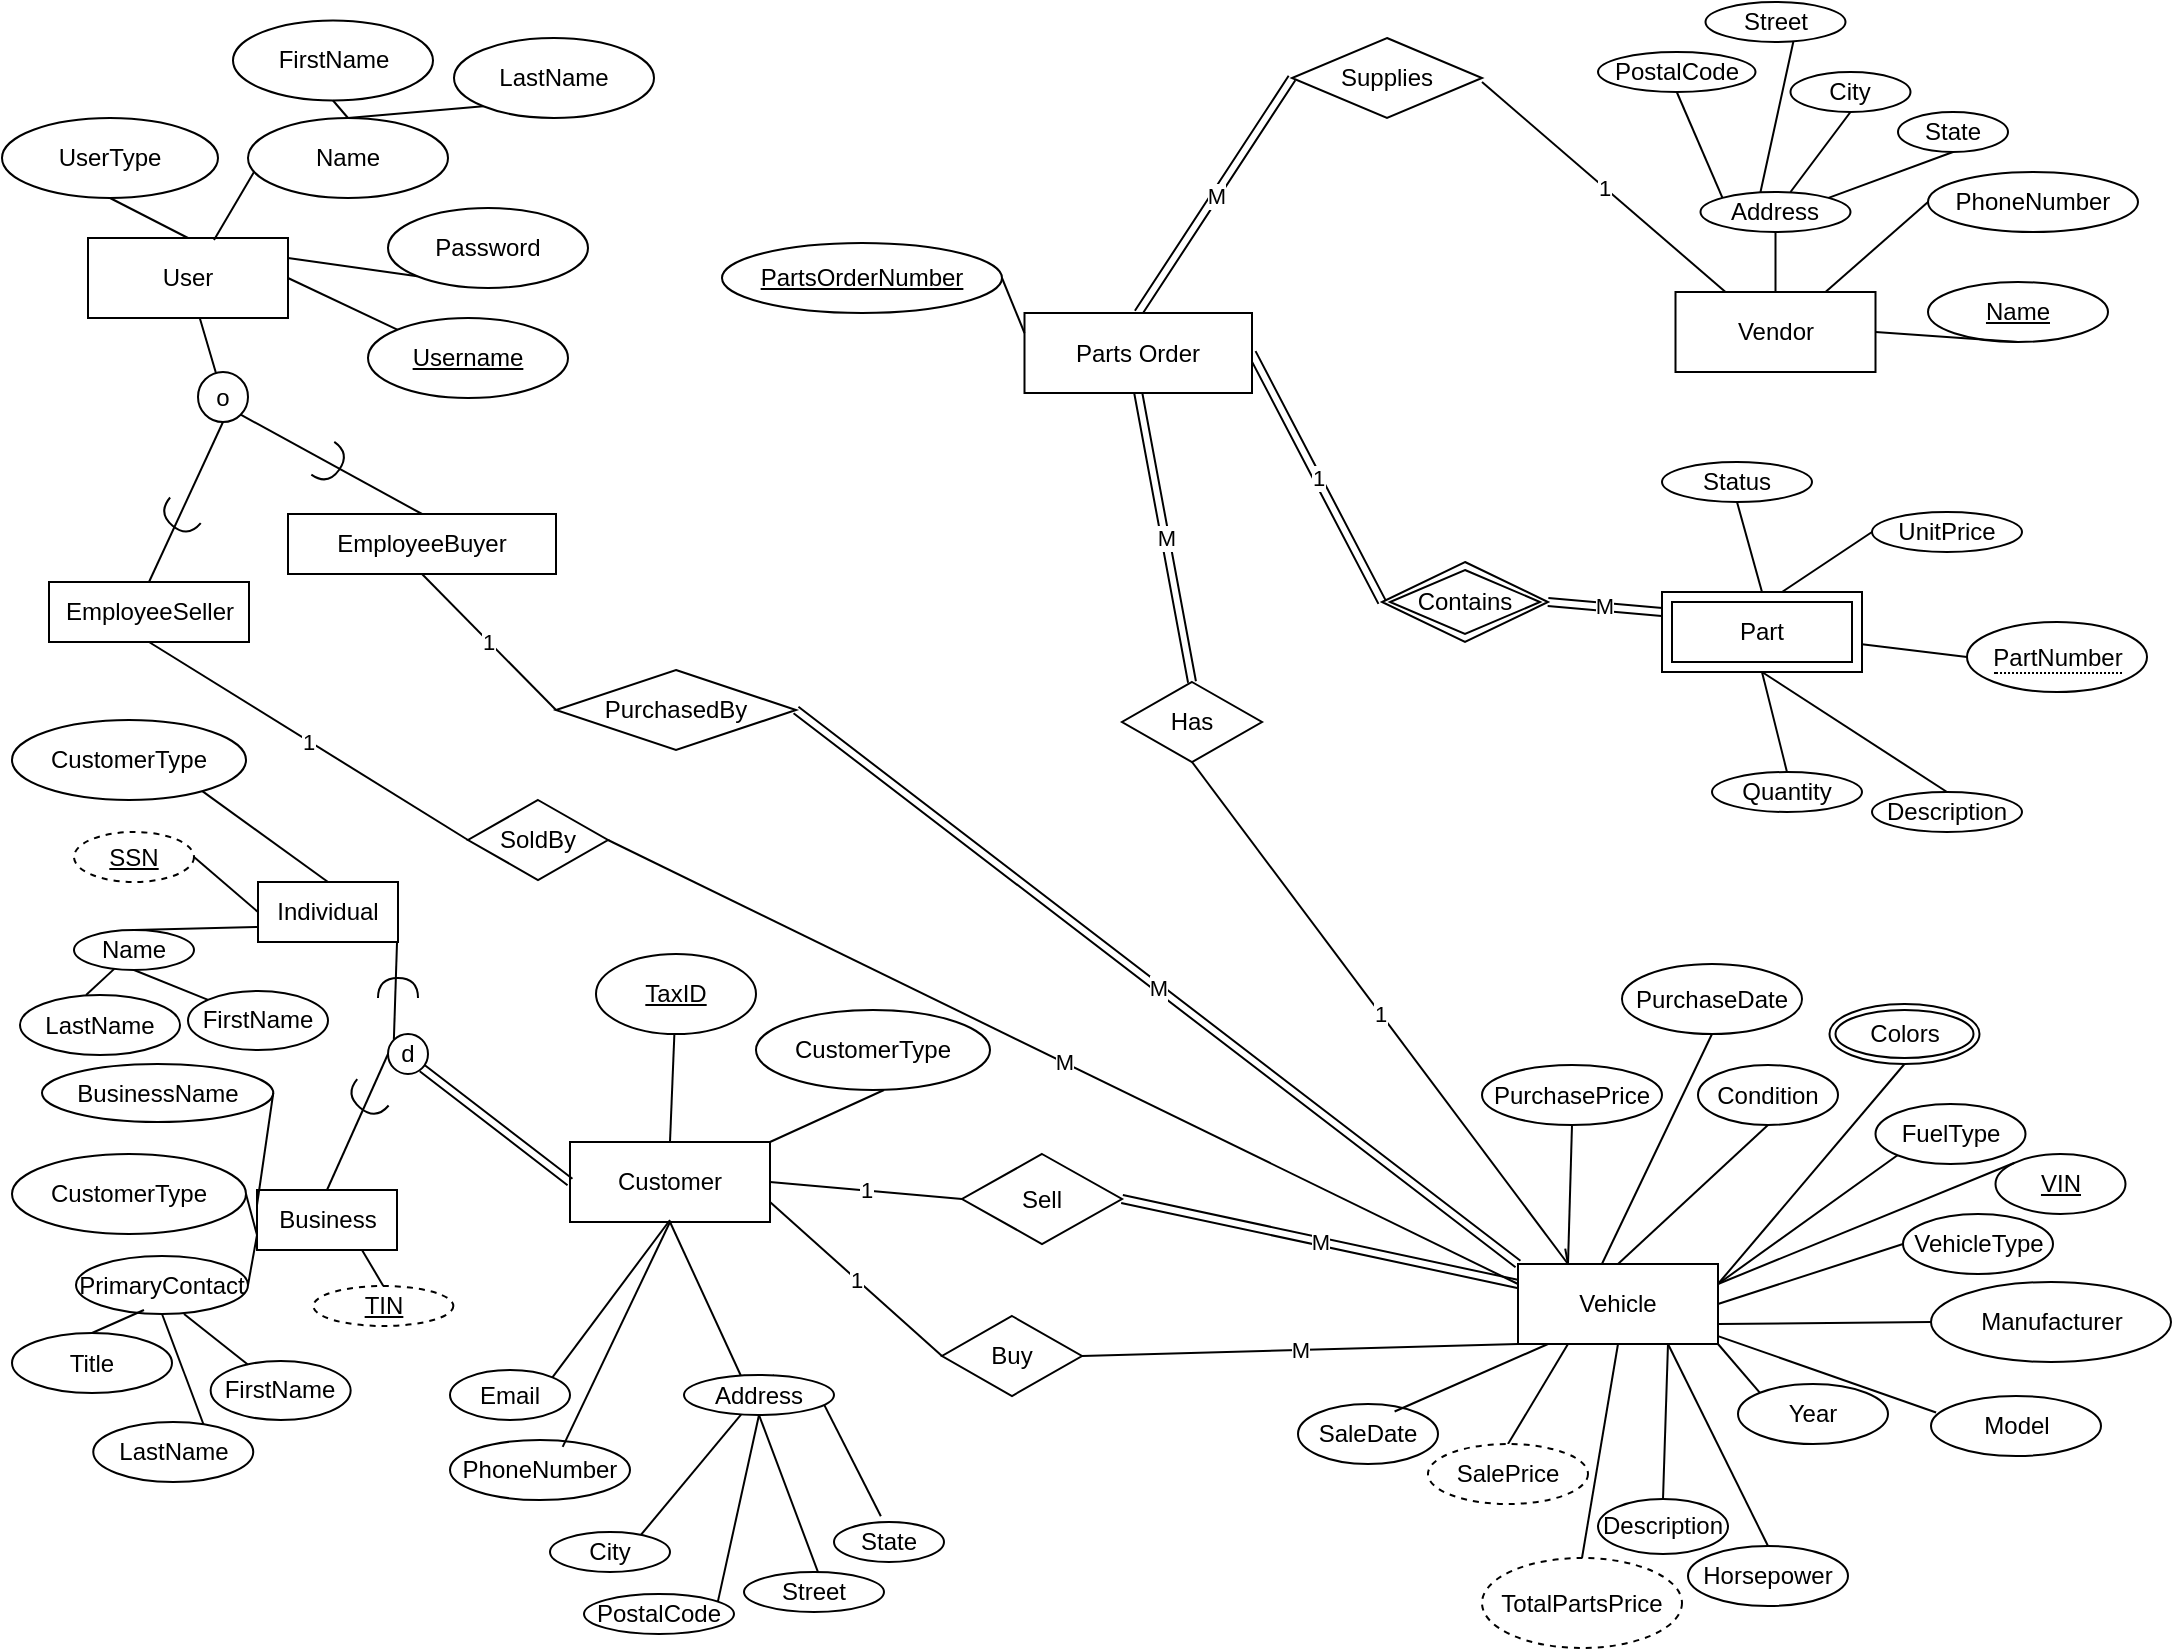 <mxfile version="24.7.8">
  <diagram name="Page-1" id="O2IHWbyJUUnRvIjmBWIC">
    <mxGraphModel dx="1193" dy="765" grid="1" gridSize="10" guides="1" tooltips="1" connect="1" arrows="1" fold="1" page="1" pageScale="1" pageWidth="1100" pageHeight="850" math="0" shadow="0">
      <root>
        <mxCell id="0" />
        <mxCell id="1" parent="0" />
        <mxCell id="-PqMjG7bG7qX0cA3N6xI-157" value="" style="endArrow=none;html=1;rounded=0;entryX=0.5;entryY=1;entryDx=0;entryDy=0;exitX=0.7;exitY=0.117;exitDx=0;exitDy=0;exitPerimeter=0;" parent="1" source="-PqMjG7bG7qX0cA3N6xI-153" target="s0cp7414dYH4K7qgW8Wr-133" edge="1">
          <mxGeometry relative="1" as="geometry">
            <mxPoint x="121" y="702" as="sourcePoint" />
            <mxPoint x="101" y="676" as="targetPoint" />
          </mxGeometry>
        </mxCell>
        <mxCell id="79" value="" style="endArrow=none;html=1;rounded=0;entryX=0.03;entryY=0.275;entryDx=0;entryDy=0;entryPerimeter=0;exitX=1;exitY=0.901;exitDx=0;exitDy=0;exitPerimeter=0;" parent="1" source="67" target="72" edge="1">
          <mxGeometry relative="1" as="geometry">
            <mxPoint x="863" y="679" as="sourcePoint" />
            <mxPoint x="1078" y="811" as="targetPoint" />
          </mxGeometry>
        </mxCell>
        <mxCell id="ULeVYE0AILE1OWulV4gZ-132" value="" style="endArrow=none;html=1;rounded=0;entryX=0.5;entryY=0;entryDx=0;entryDy=0;exitX=0.5;exitY=1;exitDx=0;exitDy=0;" parent="1" source="67" target="ULeVYE0AILE1OWulV4gZ-131" edge="1">
          <mxGeometry relative="1" as="geometry">
            <mxPoint x="783" y="681" as="sourcePoint" />
            <mxPoint x="803" y="751" as="targetPoint" />
          </mxGeometry>
        </mxCell>
        <mxCell id="WYIaFoMT0lkRHPIssKwt-131" value="M" style="rounded=0;orthogonalLoop=1;jettySize=auto;html=1;exitX=0;exitY=0;exitDx=0;exitDy=0;endArrow=none;endFill=0;strokeWidth=1;entryX=1;entryY=0.5;entryDx=0;entryDy=0;shape=link;" parent="1" source="67" target="cuakxwB27ysg3Rb4rqLv-142" edge="1">
          <mxGeometry relative="1" as="geometry">
            <mxPoint x="470" y="420" as="sourcePoint" />
            <mxPoint x="673" y="101" as="targetPoint" />
          </mxGeometry>
        </mxCell>
        <mxCell id="14" value="Customer" style="whiteSpace=wrap;html=1;align=center;container=0;" parent="1" vertex="1">
          <mxGeometry x="284" y="580" width="100" height="40" as="geometry" />
        </mxCell>
        <mxCell id="18" value="Email" style="ellipse;whiteSpace=wrap;html=1;align=center;" parent="1" vertex="1">
          <mxGeometry x="224" y="694" width="60" height="25" as="geometry" />
        </mxCell>
        <mxCell id="19" value="" style="endArrow=none;html=1;rounded=0;entryX=1;entryY=0;entryDx=0;entryDy=0;" parent="1" target="18" edge="1">
          <mxGeometry relative="1" as="geometry">
            <mxPoint x="334" y="619" as="sourcePoint" />
            <mxPoint x="593" y="278" as="targetPoint" />
          </mxGeometry>
        </mxCell>
        <mxCell id="34" value="Sell" style="shape=rhombus;perimeter=rhombusPerimeter;whiteSpace=wrap;html=1;align=center;" parent="1" vertex="1">
          <mxGeometry x="480" y="586" width="80" height="45" as="geometry" />
        </mxCell>
        <mxCell id="35" value="M" style="endArrow=none;html=1;rounded=0;exitX=1;exitY=0.5;exitDx=0;exitDy=0;entryX=0;entryY=0.25;entryDx=0;entryDy=0;shape=link;strokeWidth=1;" parent="1" source="34" target="67" edge="1">
          <mxGeometry relative="1" as="geometry">
            <mxPoint x="363" y="496" as="sourcePoint" />
            <mxPoint x="630.5" y="746" as="targetPoint" />
          </mxGeometry>
        </mxCell>
        <mxCell id="37" value="1" style="endArrow=none;html=1;rounded=0;exitX=0;exitY=0.5;exitDx=0;exitDy=0;entryX=1;entryY=0.5;entryDx=0;entryDy=0;" parent="1" source="34" target="14" edge="1">
          <mxGeometry relative="1" as="geometry">
            <mxPoint x="511" y="677.5" as="sourcePoint" />
            <mxPoint x="514" y="660" as="targetPoint" />
          </mxGeometry>
        </mxCell>
        <mxCell id="39" value="Buy" style="shape=rhombus;perimeter=rhombusPerimeter;whiteSpace=wrap;html=1;align=center;" parent="1" vertex="1">
          <mxGeometry x="470" y="667" width="70" height="40" as="geometry" />
        </mxCell>
        <mxCell id="40" value="M" style="endArrow=none;html=1;rounded=0;exitX=1;exitY=0.5;exitDx=0;exitDy=0;entryX=0;entryY=1;entryDx=0;entryDy=0;" parent="1" source="39" target="67" edge="1">
          <mxGeometry relative="1" as="geometry">
            <mxPoint x="383" y="341" as="sourcePoint" />
            <mxPoint x="543" y="341" as="targetPoint" />
          </mxGeometry>
        </mxCell>
        <mxCell id="42" value="1" style="endArrow=none;html=1;rounded=0;entryX=1;entryY=0.75;entryDx=0;entryDy=0;exitX=0;exitY=0.5;exitDx=0;exitDy=0;" parent="1" source="39" target="14" edge="1">
          <mxGeometry relative="1" as="geometry">
            <mxPoint x="501" y="756" as="sourcePoint" />
            <mxPoint x="504" y="750" as="targetPoint" />
          </mxGeometry>
        </mxCell>
        <mxCell id="44" value="PurchasePrice" style="ellipse;whiteSpace=wrap;html=1;align=center;" parent="1" vertex="1">
          <mxGeometry x="740" y="541.5" width="90" height="30" as="geometry" />
        </mxCell>
        <mxCell id="45" value="" style="endArrow=none;html=1;rounded=0;exitX=0.5;exitY=1;exitDx=0;exitDy=0;entryX=0.25;entryY=0;entryDx=0;entryDy=0;" parent="1" source="44" target="67" edge="1">
          <mxGeometry relative="1" as="geometry">
            <mxPoint x="653" y="491" as="sourcePoint" />
            <mxPoint x="813" y="491" as="targetPoint" />
          </mxGeometry>
        </mxCell>
        <mxCell id="46" value="Condition" style="ellipse;whiteSpace=wrap;html=1;align=center;" parent="1" vertex="1">
          <mxGeometry x="848" y="541.5" width="70" height="30" as="geometry" />
        </mxCell>
        <mxCell id="47" value="" style="endArrow=none;html=1;rounded=0;exitX=0.5;exitY=1;exitDx=0;exitDy=0;entryX=0.5;entryY=0;entryDx=0;entryDy=0;" parent="1" source="46" target="67" edge="1">
          <mxGeometry relative="1" as="geometry">
            <mxPoint x="473" y="501" as="sourcePoint" />
            <mxPoint x="521" y="551" as="targetPoint" />
          </mxGeometry>
        </mxCell>
        <mxCell id="48" value="PurchaseDate" style="ellipse;whiteSpace=wrap;html=1;align=center;" parent="1" vertex="1">
          <mxGeometry x="810" y="491" width="90" height="35" as="geometry" />
        </mxCell>
        <mxCell id="49" value="" style="endArrow=none;html=1;rounded=0;exitX=0.5;exitY=1;exitDx=0;exitDy=0;entryX=0.41;entryY=0.05;entryDx=0;entryDy=0;entryPerimeter=0;" parent="1" source="48" target="67" edge="1">
          <mxGeometry relative="1" as="geometry">
            <mxPoint x="653" y="491" as="sourcePoint" />
            <mxPoint x="813" y="491" as="targetPoint" />
          </mxGeometry>
        </mxCell>
        <mxCell id="51" value="" style="endArrow=none;html=1;rounded=0;entryX=0;entryY=0.5;entryDx=0;entryDy=0;shape=link;exitX=1;exitY=1;exitDx=0;exitDy=0;" parent="1" source="s0cp7414dYH4K7qgW8Wr-136" target="14" edge="1">
          <mxGeometry relative="1" as="geometry">
            <mxPoint x="260" y="660" as="sourcePoint" />
            <mxPoint x="753" y="341" as="targetPoint" />
          </mxGeometry>
        </mxCell>
        <mxCell id="54" value="SaleDate" style="ellipse;whiteSpace=wrap;html=1;align=center;" parent="1" vertex="1">
          <mxGeometry x="648" y="711" width="70" height="30" as="geometry" />
        </mxCell>
        <mxCell id="55" value="" style="endArrow=none;html=1;rounded=0;exitX=0.15;exitY=1;exitDx=0;exitDy=0;entryX=0.69;entryY=0.125;entryDx=0;entryDy=0;entryPerimeter=0;exitPerimeter=0;" parent="1" source="67" target="54" edge="1">
          <mxGeometry relative="1" as="geometry">
            <mxPoint x="723" y="701" as="sourcePoint" />
            <mxPoint x="600" y="842" as="targetPoint" />
          </mxGeometry>
        </mxCell>
        <mxCell id="57" value="Has" style="shape=rhombus;double=0;perimeter=rhombusPerimeter;whiteSpace=wrap;html=1;align=center;" parent="1" vertex="1">
          <mxGeometry x="560" y="350" width="70" height="40" as="geometry" />
        </mxCell>
        <mxCell id="67" value="Vehicle" style="whiteSpace=wrap;html=1;align=center;container=0;" parent="1" vertex="1">
          <mxGeometry x="758" y="641" width="100" height="40" as="geometry" />
        </mxCell>
        <mxCell id="68" value="VIN" style="ellipse;whiteSpace=wrap;html=1;align=center;fontStyle=4;container=0;" parent="1" vertex="1">
          <mxGeometry x="996.75" y="586" width="65" height="30" as="geometry" />
        </mxCell>
        <mxCell id="69" value="VehicleType" style="ellipse;whiteSpace=wrap;html=1;align=center;container=0;" parent="1" vertex="1">
          <mxGeometry x="950.5" y="616" width="75" height="30" as="geometry" />
        </mxCell>
        <mxCell id="70" value="Manufacturer" style="ellipse;whiteSpace=wrap;html=1;align=center;container=0;" parent="1" vertex="1">
          <mxGeometry x="964.5" y="650" width="120" height="40" as="geometry" />
        </mxCell>
        <mxCell id="71" value="FuelType" style="ellipse;whiteSpace=wrap;html=1;align=center;container=0;" parent="1" vertex="1">
          <mxGeometry x="936.75" y="561" width="75" height="30" as="geometry" />
        </mxCell>
        <mxCell id="72" value="Model" style="ellipse;whiteSpace=wrap;html=1;align=center;container=0;" parent="1" vertex="1">
          <mxGeometry x="964.5" y="707" width="85" height="30" as="geometry" />
        </mxCell>
        <mxCell id="73" value="Year" style="ellipse;whiteSpace=wrap;html=1;align=center;container=0;" parent="1" vertex="1">
          <mxGeometry x="868" y="701" width="75" height="30" as="geometry" />
        </mxCell>
        <mxCell id="74" value="Colors" style="ellipse;shape=doubleEllipse;margin=3;whiteSpace=wrap;html=1;align=center;container=0;" parent="1" vertex="1">
          <mxGeometry x="913.75" y="511" width="75" height="30" as="geometry" />
        </mxCell>
        <mxCell id="75" value="" style="endArrow=none;html=1;rounded=0;exitX=1;exitY=0.25;exitDx=0;exitDy=0;entryX=0.5;entryY=1;entryDx=0;entryDy=0;" parent="1" source="67" target="74" edge="1">
          <mxGeometry relative="1" as="geometry">
            <mxPoint x="1073" y="661" as="sourcePoint" />
            <mxPoint x="1233" y="661" as="targetPoint" />
          </mxGeometry>
        </mxCell>
        <mxCell id="76" value="" style="endArrow=none;html=1;rounded=0;exitX=1;exitY=0.25;exitDx=0;exitDy=0;entryX=0;entryY=0;entryDx=0;entryDy=0;" parent="1" source="67" target="68" edge="1">
          <mxGeometry relative="1" as="geometry">
            <mxPoint x="873" y="631" as="sourcePoint" />
            <mxPoint x="958" y="591" as="targetPoint" />
          </mxGeometry>
        </mxCell>
        <mxCell id="77" value="" style="endArrow=none;html=1;rounded=0;exitX=1;exitY=0.5;exitDx=0;exitDy=0;entryX=0;entryY=0.5;entryDx=0;entryDy=0;" parent="1" source="67" target="69" edge="1">
          <mxGeometry relative="1" as="geometry">
            <mxPoint x="923" y="641" as="sourcePoint" />
            <mxPoint x="973" y="637" as="targetPoint" />
          </mxGeometry>
        </mxCell>
        <mxCell id="78" value="" style="endArrow=none;html=1;rounded=0;exitX=1;exitY=0.75;exitDx=0;exitDy=0;entryX=0;entryY=0.5;entryDx=0;entryDy=0;" parent="1" source="67" target="70" edge="1">
          <mxGeometry relative="1" as="geometry">
            <mxPoint x="903" y="681" as="sourcePoint" />
            <mxPoint x="983" y="681" as="targetPoint" />
          </mxGeometry>
        </mxCell>
        <mxCell id="80" value="" style="endArrow=none;html=1;rounded=0;exitX=1;exitY=1;exitDx=0;exitDy=0;entryX=0;entryY=0;entryDx=0;entryDy=0;" parent="1" source="67" target="73" edge="1">
          <mxGeometry relative="1" as="geometry">
            <mxPoint x="860" y="699" as="sourcePoint" />
            <mxPoint x="923" y="811" as="targetPoint" />
          </mxGeometry>
        </mxCell>
        <mxCell id="81" value="Horsepower" style="ellipse;whiteSpace=wrap;html=1;align=center;container=0;" parent="1" vertex="1">
          <mxGeometry x="843" y="782" width="80" height="30" as="geometry" />
        </mxCell>
        <mxCell id="82" value="" style="endArrow=none;html=1;rounded=0;entryX=0.5;entryY=0;entryDx=0;entryDy=0;" parent="1" target="81" edge="1">
          <mxGeometry relative="1" as="geometry">
            <mxPoint x="833" y="681" as="sourcePoint" />
            <mxPoint x="958" y="901" as="targetPoint" />
          </mxGeometry>
        </mxCell>
        <mxCell id="83" value="Description" style="ellipse;whiteSpace=wrap;html=1;align=center;container=0;" parent="1" vertex="1">
          <mxGeometry x="798" y="758.5" width="65" height="27.5" as="geometry" />
        </mxCell>
        <mxCell id="84" value="" style="endArrow=none;html=1;rounded=0;exitX=0.75;exitY=1;exitDx=0;exitDy=0;entryX=0.5;entryY=0;entryDx=0;entryDy=0;" parent="1" source="67" target="83" edge="1">
          <mxGeometry relative="1" as="geometry">
            <mxPoint x="837" y="709" as="sourcePoint" />
            <mxPoint x="869" y="842" as="targetPoint" />
          </mxGeometry>
        </mxCell>
        <mxCell id="85" value="" style="endArrow=none;html=1;rounded=0;exitX=1;exitY=0.25;exitDx=0;exitDy=0;entryX=0;entryY=1;entryDx=0;entryDy=0;" parent="1" source="67" target="71" edge="1">
          <mxGeometry relative="1" as="geometry">
            <mxPoint x="883" y="601" as="sourcePoint" />
            <mxPoint x="958" y="586" as="targetPoint" />
          </mxGeometry>
        </mxCell>
        <mxCell id="87" value="" style="endArrow=none;html=1;rounded=0;exitX=0.25;exitY=1;exitDx=0;exitDy=0;entryX=0.5;entryY=0;entryDx=0;entryDy=0;" parent="1" source="67" target="3kfbO_DsnVtqJPoFMWyP-136" edge="1">
          <mxGeometry relative="1" as="geometry">
            <mxPoint x="708" y="671" as="sourcePoint" />
            <mxPoint x="788.6" y="731.75" as="targetPoint" />
          </mxGeometry>
        </mxCell>
        <mxCell id="88" value="Contains" style="shape=rhombus;double=1;perimeter=rhombusPerimeter;whiteSpace=wrap;html=1;align=center;" parent="1" vertex="1">
          <mxGeometry x="690" y="290" width="83" height="40" as="geometry" />
        </mxCell>
        <mxCell id="90" value="M" style="endArrow=none;html=1;rounded=0;entryX=0.5;entryY=1;entryDx=0;entryDy=0;exitX=0.5;exitY=0;exitDx=0;exitDy=0;strokeWidth=1;shape=link;" parent="1" source="57" target="56" edge="1">
          <mxGeometry relative="1" as="geometry">
            <mxPoint x="603" y="381" as="sourcePoint" />
            <mxPoint x="763" y="381" as="targetPoint" />
          </mxGeometry>
        </mxCell>
        <mxCell id="93" value="Supplies" style="shape=rhombus;perimeter=rhombusPerimeter;whiteSpace=wrap;html=1;align=center;" parent="1" vertex="1">
          <mxGeometry x="645" y="28" width="95" height="40" as="geometry" />
        </mxCell>
        <mxCell id="118" value="1" style="endArrow=openAsync;html=1;rounded=0;exitX=0.5;exitY=1;exitDx=0;exitDy=0;entryX=0.25;entryY=0;entryDx=0;entryDy=0;endFill=0;" parent="1" source="57" target="67" edge="1">
          <mxGeometry relative="1" as="geometry">
            <mxPoint x="630" y="375.5" as="sourcePoint" />
            <mxPoint x="801.75" y="641" as="targetPoint" />
          </mxGeometry>
        </mxCell>
        <mxCell id="120" value="1" style="endArrow=none;html=1;rounded=0;exitX=0;exitY=0.5;exitDx=0;exitDy=0;entryX=1;entryY=0.5;entryDx=0;entryDy=0;strokeWidth=1;shape=link;" parent="1" source="88" target="56" edge="1">
          <mxGeometry relative="1" as="geometry">
            <mxPoint x="556" y="459" as="sourcePoint" />
            <mxPoint x="488" y="524" as="targetPoint" />
          </mxGeometry>
        </mxCell>
        <mxCell id="122" value="1" style="endArrow=none;html=1;rounded=0;entryX=0.25;entryY=0;entryDx=0;entryDy=0;" parent="1" target="92" edge="1">
          <mxGeometry relative="1" as="geometry">
            <mxPoint x="740" y="50" as="sourcePoint" />
            <mxPoint x="1009" y="471" as="targetPoint" />
          </mxGeometry>
        </mxCell>
        <mxCell id="124" value="M" style="endArrow=none;html=1;rounded=0;entryX=0.5;entryY=0;entryDx=0;entryDy=0;exitX=0;exitY=0.5;exitDx=0;exitDy=0;strokeWidth=1;shape=link;" parent="1" source="93" target="56" edge="1">
          <mxGeometry relative="1" as="geometry">
            <mxPoint x="848" y="516" as="sourcePoint" />
            <mxPoint x="876" y="466" as="targetPoint" />
          </mxGeometry>
        </mxCell>
        <mxCell id="126" value="M" style="endArrow=none;html=1;rounded=0;entryX=0;entryY=0.25;entryDx=0;entryDy=0;exitX=1;exitY=0.5;exitDx=0;exitDy=0;strokeWidth=1;shape=link;" parent="1" source="88" target="89" edge="1">
          <mxGeometry relative="1" as="geometry">
            <mxPoint x="633" y="319" as="sourcePoint" />
            <mxPoint x="619" y="349" as="targetPoint" />
          </mxGeometry>
        </mxCell>
        <mxCell id="WYIaFoMT0lkRHPIssKwt-132" value="M" style="rounded=0;orthogonalLoop=1;jettySize=auto;html=1;exitX=0;exitY=0.25;exitDx=0;exitDy=0;endArrow=none;endFill=0;strokeWidth=1;entryX=1;entryY=0.5;entryDx=0;entryDy=0;" parent="1" source="67" target="cuakxwB27ysg3Rb4rqLv-141" edge="1">
          <mxGeometry relative="1" as="geometry">
            <mxPoint x="653" y="606" as="sourcePoint" />
            <mxPoint x="493" y="461" as="targetPoint" />
          </mxGeometry>
        </mxCell>
        <mxCell id="3kfbO_DsnVtqJPoFMWyP-136" value="SalePrice" style="ellipse;whiteSpace=wrap;html=1;align=center;dashed=1;" parent="1" vertex="1">
          <mxGeometry x="713" y="731" width="80" height="30" as="geometry" />
        </mxCell>
        <mxCell id="3kfbO_DsnVtqJPoFMWyP-155" value="PhoneNumber" style="ellipse;whiteSpace=wrap;html=1;align=center;" parent="1" vertex="1">
          <mxGeometry x="224" y="729" width="90" height="30" as="geometry" />
        </mxCell>
        <mxCell id="3kfbO_DsnVtqJPoFMWyP-156" value="" style="endArrow=none;html=1;rounded=0;entryX=0.626;entryY=0.115;entryDx=0;entryDy=0;exitX=0.5;exitY=1;exitDx=0;exitDy=0;entryPerimeter=0;" parent="1" source="14" target="3kfbO_DsnVtqJPoFMWyP-155" edge="1">
          <mxGeometry width="50" height="50" relative="1" as="geometry">
            <mxPoint x="454" y="710" as="sourcePoint" />
            <mxPoint x="504" y="660" as="targetPoint" />
          </mxGeometry>
        </mxCell>
        <mxCell id="ULeVYE0AILE1OWulV4gZ-131" value="TotalPartsPrice" style="ellipse;whiteSpace=wrap;html=1;align=center;dashed=1;" parent="1" vertex="1">
          <mxGeometry x="740" y="788" width="100" height="45" as="geometry" />
        </mxCell>
        <mxCell id="cuakxwB27ysg3Rb4rqLv-141" value="SoldBy" style="shape=rhombus;perimeter=rhombusPerimeter;whiteSpace=wrap;html=1;align=center;" parent="1" vertex="1">
          <mxGeometry x="233" y="409" width="70" height="40" as="geometry" />
        </mxCell>
        <mxCell id="cuakxwB27ysg3Rb4rqLv-142" value="PurchasedBy" style="shape=rhombus;perimeter=rhombusPerimeter;whiteSpace=wrap;html=1;align=center;" parent="1" vertex="1">
          <mxGeometry x="277" y="344" width="120" height="40" as="geometry" />
        </mxCell>
        <mxCell id="cuakxwB27ysg3Rb4rqLv-143" value="1" style="rounded=0;orthogonalLoop=1;jettySize=auto;html=1;exitX=0.5;exitY=1;exitDx=0;exitDy=0;endArrow=none;endFill=0;strokeWidth=1;entryX=0;entryY=0.5;entryDx=0;entryDy=0;" parent="1" source="cuakxwB27ysg3Rb4rqLv-159" target="cuakxwB27ysg3Rb4rqLv-141" edge="1">
          <mxGeometry relative="1" as="geometry" />
        </mxCell>
        <mxCell id="cuakxwB27ysg3Rb4rqLv-144" value="1" style="rounded=0;orthogonalLoop=1;jettySize=auto;html=1;exitX=0.5;exitY=1;exitDx=0;exitDy=0;endArrow=none;endFill=0;entryX=0;entryY=0.5;entryDx=0;entryDy=0;strokeWidth=1;" parent="1" source="cuakxwB27ysg3Rb4rqLv-164" target="cuakxwB27ysg3Rb4rqLv-142" edge="1">
          <mxGeometry relative="1" as="geometry">
            <mxPoint x="508" y="317" as="sourcePoint" />
            <mxPoint x="505" y="358" as="targetPoint" />
          </mxGeometry>
        </mxCell>
        <mxCell id="cuakxwB27ysg3Rb4rqLv-159" value="EmployeeSeller" style="whiteSpace=wrap;html=1;" parent="1" vertex="1">
          <mxGeometry x="23.5" y="300" width="100" height="30" as="geometry" />
        </mxCell>
        <mxCell id="s0cp7414dYH4K7qgW8Wr-127" value="Business" style="whiteSpace=wrap;html=1;align=center;container=0;" parent="1" vertex="1">
          <mxGeometry x="127.5" y="604" width="70" height="30" as="geometry" />
        </mxCell>
        <mxCell id="s0cp7414dYH4K7qgW8Wr-129" value="TIN" style="ellipse;whiteSpace=wrap;html=1;align=center;fontStyle=4;dashed=1;" parent="1" vertex="1">
          <mxGeometry x="155.67" y="652" width="70" height="20" as="geometry" />
        </mxCell>
        <mxCell id="s0cp7414dYH4K7qgW8Wr-130" value="" style="endArrow=none;html=1;rounded=0;exitX=0.5;exitY=0;exitDx=0;exitDy=0;entryX=0.75;entryY=1;entryDx=0;entryDy=0;" parent="1" source="s0cp7414dYH4K7qgW8Wr-129" target="s0cp7414dYH4K7qgW8Wr-127" edge="1">
          <mxGeometry relative="1" as="geometry">
            <mxPoint x="268" y="852" as="sourcePoint" />
            <mxPoint x="78" y="802" as="targetPoint" />
          </mxGeometry>
        </mxCell>
        <mxCell id="s0cp7414dYH4K7qgW8Wr-132" value="BusinessName" style="ellipse;whiteSpace=wrap;html=1;align=center;" parent="1" vertex="1">
          <mxGeometry x="20" y="541" width="115.63" height="29" as="geometry" />
        </mxCell>
        <mxCell id="s0cp7414dYH4K7qgW8Wr-133" value="PrimaryContact" style="ellipse;whiteSpace=wrap;html=1;align=center;" parent="1" vertex="1">
          <mxGeometry x="37" y="637" width="86" height="29" as="geometry" />
        </mxCell>
        <mxCell id="s0cp7414dYH4K7qgW8Wr-134" value="" style="endArrow=none;html=1;rounded=0;exitX=1;exitY=0.5;exitDx=0;exitDy=0;entryX=0;entryY=0.25;entryDx=0;entryDy=0;" parent="1" source="s0cp7414dYH4K7qgW8Wr-132" target="s0cp7414dYH4K7qgW8Wr-127" edge="1">
          <mxGeometry relative="1" as="geometry">
            <mxPoint x="323" y="811" as="sourcePoint" />
            <mxPoint x="133" y="721" as="targetPoint" />
          </mxGeometry>
        </mxCell>
        <mxCell id="s0cp7414dYH4K7qgW8Wr-135" value="" style="endArrow=none;html=1;rounded=0;exitX=1;exitY=0.5;exitDx=0;exitDy=0;entryX=0;entryY=0.75;entryDx=0;entryDy=0;" parent="1" source="s0cp7414dYH4K7qgW8Wr-133" target="s0cp7414dYH4K7qgW8Wr-127" edge="1">
          <mxGeometry relative="1" as="geometry">
            <mxPoint x="63" y="971" as="sourcePoint" />
            <mxPoint x="83" y="921" as="targetPoint" />
          </mxGeometry>
        </mxCell>
        <mxCell id="s0cp7414dYH4K7qgW8Wr-136" value="d" style="ellipse;whiteSpace=wrap;html=1;aspect=fixed;" parent="1" vertex="1">
          <mxGeometry x="193" y="526" width="20" height="20" as="geometry" />
        </mxCell>
        <mxCell id="s0cp7414dYH4K7qgW8Wr-137" value="" style="endArrow=none;html=1;rounded=0;entryX=0.5;entryY=0;entryDx=0;entryDy=0;exitX=0;exitY=0.5;exitDx=0;exitDy=0;" parent="1" source="s0cp7414dYH4K7qgW8Wr-136" target="s0cp7414dYH4K7qgW8Wr-127" edge="1">
          <mxGeometry relative="1" as="geometry">
            <mxPoint x="248" y="669" as="sourcePoint" />
            <mxPoint x="244" y="557" as="targetPoint" />
          </mxGeometry>
        </mxCell>
        <mxCell id="s0cp7414dYH4K7qgW8Wr-138" value="" style="endArrow=none;html=1;rounded=0;exitX=0;exitY=0;exitDx=0;exitDy=0;entryX=1;entryY=0.5;entryDx=0;entryDy=0;" parent="1" source="s0cp7414dYH4K7qgW8Wr-136" target="s0cp7414dYH4K7qgW8Wr-126" edge="1">
          <mxGeometry relative="1" as="geometry">
            <mxPoint x="223" y="578" as="sourcePoint" />
            <mxPoint x="223" y="618" as="targetPoint" />
          </mxGeometry>
        </mxCell>
        <mxCell id="s0cp7414dYH4K7qgW8Wr-139" value="" style="shape=requiredInterface;html=1;verticalLabelPosition=bottom;sketch=0;rotation=-90;" parent="1" vertex="1">
          <mxGeometry x="193" y="493" width="10" height="20" as="geometry" />
        </mxCell>
        <mxCell id="s0cp7414dYH4K7qgW8Wr-140" value="" style="shape=requiredInterface;html=1;verticalLabelPosition=bottom;sketch=0;rotation=-140;direction=north;" parent="1" vertex="1">
          <mxGeometry x="172" y="554" width="20.5" height="10" as="geometry" />
        </mxCell>
        <mxCell id="cuakxwB27ysg3Rb4rqLv-128" value="User" style="whiteSpace=wrap;html=1;align=center;" parent="1" vertex="1">
          <mxGeometry x="43" y="128" width="100" height="40" as="geometry" />
        </mxCell>
        <mxCell id="cuakxwB27ysg3Rb4rqLv-129" value="Name" style="ellipse;whiteSpace=wrap;html=1;align=center;" parent="1" vertex="1">
          <mxGeometry x="123" y="68" width="100" height="40" as="geometry" />
        </mxCell>
        <mxCell id="cuakxwB27ysg3Rb4rqLv-130" value="Password" style="ellipse;whiteSpace=wrap;html=1;align=center;" parent="1" vertex="1">
          <mxGeometry x="193" y="113" width="100" height="40" as="geometry" />
        </mxCell>
        <mxCell id="cuakxwB27ysg3Rb4rqLv-131" value="Username" style="ellipse;whiteSpace=wrap;html=1;align=center;fontStyle=4;" parent="1" vertex="1">
          <mxGeometry x="183" y="168" width="100" height="40" as="geometry" />
        </mxCell>
        <mxCell id="cuakxwB27ysg3Rb4rqLv-132" value="" style="endArrow=none;html=1;rounded=0;entryX=0;entryY=0;entryDx=0;entryDy=0;exitX=1;exitY=0.5;exitDx=0;exitDy=0;" parent="1" source="cuakxwB27ysg3Rb4rqLv-128" target="cuakxwB27ysg3Rb4rqLv-131" edge="1">
          <mxGeometry relative="1" as="geometry">
            <mxPoint x="-197" y="188" as="sourcePoint" />
            <mxPoint x="-37" y="188" as="targetPoint" />
          </mxGeometry>
        </mxCell>
        <mxCell id="cuakxwB27ysg3Rb4rqLv-133" value="" style="endArrow=none;html=1;rounded=0;entryX=0;entryY=1;entryDx=0;entryDy=0;exitX=1;exitY=0.25;exitDx=0;exitDy=0;" parent="1" source="cuakxwB27ysg3Rb4rqLv-128" target="cuakxwB27ysg3Rb4rqLv-130" edge="1">
          <mxGeometry relative="1" as="geometry">
            <mxPoint x="153" y="158" as="sourcePoint" />
            <mxPoint x="208" y="184" as="targetPoint" />
          </mxGeometry>
        </mxCell>
        <mxCell id="cuakxwB27ysg3Rb4rqLv-134" value="FirstName" style="ellipse;whiteSpace=wrap;html=1;align=center;" parent="1" vertex="1">
          <mxGeometry x="115.5" y="19.24" width="100" height="40" as="geometry" />
        </mxCell>
        <mxCell id="cuakxwB27ysg3Rb4rqLv-135" value="LastName" style="ellipse;whiteSpace=wrap;html=1;align=center;" parent="1" vertex="1">
          <mxGeometry x="226" y="28" width="100" height="40" as="geometry" />
        </mxCell>
        <mxCell id="cuakxwB27ysg3Rb4rqLv-136" value="" style="endArrow=none;html=1;rounded=0;entryX=0;entryY=1;entryDx=0;entryDy=0;exitX=0.5;exitY=0;exitDx=0;exitDy=0;" parent="1" source="cuakxwB27ysg3Rb4rqLv-129" target="cuakxwB27ysg3Rb4rqLv-135" edge="1">
          <mxGeometry relative="1" as="geometry">
            <mxPoint x="153" y="148" as="sourcePoint" />
            <mxPoint x="218" y="157" as="targetPoint" />
          </mxGeometry>
        </mxCell>
        <mxCell id="cuakxwB27ysg3Rb4rqLv-137" value="" style="endArrow=none;html=1;rounded=0;entryX=0.5;entryY=1;entryDx=0;entryDy=0;exitX=0.5;exitY=0;exitDx=0;exitDy=0;" parent="1" source="cuakxwB27ysg3Rb4rqLv-129" target="cuakxwB27ysg3Rb4rqLv-134" edge="1">
          <mxGeometry relative="1" as="geometry">
            <mxPoint x="227" y="105" as="sourcePoint" />
            <mxPoint x="258" y="102" as="targetPoint" />
          </mxGeometry>
        </mxCell>
        <mxCell id="cuakxwB27ysg3Rb4rqLv-138" value="" style="endArrow=none;html=1;rounded=0;entryX=0.63;entryY=0.025;entryDx=0;entryDy=0;exitX=0.03;exitY=0.675;exitDx=0;exitDy=0;exitPerimeter=0;entryPerimeter=0;" parent="1" source="cuakxwB27ysg3Rb4rqLv-129" target="cuakxwB27ysg3Rb4rqLv-128" edge="1">
          <mxGeometry relative="1" as="geometry">
            <mxPoint x="183" y="78" as="sourcePoint" />
            <mxPoint x="223" y="68" as="targetPoint" />
          </mxGeometry>
        </mxCell>
        <mxCell id="cuakxwB27ysg3Rb4rqLv-139" value="UserType" style="ellipse;whiteSpace=wrap;html=1;align=center;" parent="1" vertex="1">
          <mxGeometry y="68" width="108" height="40" as="geometry" />
        </mxCell>
        <mxCell id="cuakxwB27ysg3Rb4rqLv-140" value="" style="endArrow=none;html=1;rounded=0;entryX=0.5;entryY=1;entryDx=0;entryDy=0;exitX=0.5;exitY=0;exitDx=0;exitDy=0;" parent="1" source="cuakxwB27ysg3Rb4rqLv-128" target="cuakxwB27ysg3Rb4rqLv-139" edge="1">
          <mxGeometry width="50" height="50" relative="1" as="geometry">
            <mxPoint x="-47" y="158" as="sourcePoint" />
            <mxPoint x="3" y="108" as="targetPoint" />
          </mxGeometry>
        </mxCell>
        <mxCell id="cuakxwB27ysg3Rb4rqLv-149" value="o" style="ellipse;whiteSpace=wrap;html=1;aspect=fixed;" parent="1" vertex="1">
          <mxGeometry x="98" y="195" width="25" height="25" as="geometry" />
        </mxCell>
        <mxCell id="cuakxwB27ysg3Rb4rqLv-148" value="" style="rounded=0;orthogonalLoop=1;jettySize=auto;html=1;endArrow=none;endFill=0;" parent="1" source="cuakxwB27ysg3Rb4rqLv-128" target="cuakxwB27ysg3Rb4rqLv-149" edge="1">
          <mxGeometry relative="1" as="geometry">
            <mxPoint x="424" y="292" as="sourcePoint" />
            <mxPoint x="327" y="292" as="targetPoint" />
          </mxGeometry>
        </mxCell>
        <mxCell id="cuakxwB27ysg3Rb4rqLv-164" value="EmployeeBuyer" style="whiteSpace=wrap;html=1;movable=1;resizable=1;rotatable=1;deletable=1;editable=1;locked=0;connectable=1;" parent="1" vertex="1">
          <mxGeometry x="143" y="266" width="134" height="30" as="geometry" />
        </mxCell>
        <mxCell id="rqgxZtkJZLHzMMpunSXY-129" value="" style="group" parent="1" vertex="1" connectable="0">
          <mxGeometry x="154.668" y="229.941" width="19.663" height="22.119" as="geometry" />
        </mxCell>
        <mxCell id="cuakxwB27ysg3Rb4rqLv-154" value="" style="rounded=0;orthogonalLoop=1;jettySize=auto;html=1;endArrow=none;endFill=0;entryX=0.5;entryY=0;entryDx=0;entryDy=0;exitX=1;exitY=1;exitDx=0;exitDy=0;" parent="rqgxZtkJZLHzMMpunSXY-129" source="cuakxwB27ysg3Rb4rqLv-149" target="cuakxwB27ysg3Rb4rqLv-164" edge="1">
          <mxGeometry relative="1" as="geometry">
            <mxPoint x="238.332" y="38.059" as="sourcePoint" />
          </mxGeometry>
        </mxCell>
        <mxCell id="cuakxwB27ysg3Rb4rqLv-155" value="" style="shape=requiredInterface;html=1;verticalLabelPosition=bottom;sketch=0;rotation=35;" parent="rqgxZtkJZLHzMMpunSXY-129" vertex="1">
          <mxGeometry x="4.832" y="1.059" width="10" height="20" as="geometry" />
        </mxCell>
        <mxCell id="rqgxZtkJZLHzMMpunSXY-130" value="" style="group" parent="1" vertex="1" connectable="0">
          <mxGeometry x="77.626" y="257.742" width="21.749" height="20.516" as="geometry" />
        </mxCell>
        <mxCell id="cuakxwB27ysg3Rb4rqLv-147" value="" style="shape=requiredInterface;html=1;verticalLabelPosition=bottom;sketch=0;rotation=130;" parent="rqgxZtkJZLHzMMpunSXY-130" vertex="1">
          <mxGeometry x="5.874" y="0.258" width="10" height="20" as="geometry" />
        </mxCell>
        <mxCell id="cuakxwB27ysg3Rb4rqLv-157" value="" style="rounded=0;orthogonalLoop=1;jettySize=auto;html=1;endArrow=none;endFill=0;entryX=0.5;entryY=0;entryDx=0;entryDy=0;exitX=0.5;exitY=1;exitDx=0;exitDy=0;" parent="rqgxZtkJZLHzMMpunSXY-130" source="cuakxwB27ysg3Rb4rqLv-149" target="cuakxwB27ysg3Rb4rqLv-159" edge="1">
          <mxGeometry relative="1" as="geometry">
            <mxPoint x="22.374" y="-27.742" as="sourcePoint" />
          </mxGeometry>
        </mxCell>
        <mxCell id="rqgxZtkJZLHzMMpunSXY-132" value="" style="group" parent="1" vertex="1" connectable="0">
          <mxGeometry x="733" y="10" width="335" height="185" as="geometry" />
        </mxCell>
        <mxCell id="92" value="Vendor" style="whiteSpace=wrap;html=1;align=center;" parent="rqgxZtkJZLHzMMpunSXY-132" vertex="1">
          <mxGeometry x="103.75" y="145" width="100" height="40" as="geometry" />
        </mxCell>
        <mxCell id="94" value="Name" style="ellipse;whiteSpace=wrap;html=1;align=center;fontStyle=4;container=0;" parent="rqgxZtkJZLHzMMpunSXY-132" vertex="1">
          <mxGeometry x="230" y="140" width="90" height="30" as="geometry" />
        </mxCell>
        <mxCell id="95" value="Address" style="ellipse;whiteSpace=wrap;html=1;align=center;container=0;" parent="rqgxZtkJZLHzMMpunSXY-132" vertex="1">
          <mxGeometry x="116.25" y="95" width="75" height="20" as="geometry" />
        </mxCell>
        <mxCell id="96" value="" style="endArrow=none;html=1;rounded=0;exitX=0.4;exitY=0;exitDx=0;exitDy=0;entryX=0.63;entryY=0.95;entryDx=0;entryDy=0;entryPerimeter=0;exitPerimeter=0;" parent="rqgxZtkJZLHzMMpunSXY-132" source="95" target="100" edge="1">
          <mxGeometry relative="1" as="geometry">
            <mxPoint x="46.25" y="-75" as="sourcePoint" />
            <mxPoint x="206.25" y="-75" as="targetPoint" />
          </mxGeometry>
        </mxCell>
        <mxCell id="97" value="" style="endArrow=none;html=1;rounded=0;exitX=0.5;exitY=1;exitDx=0;exitDy=0;entryX=0.6;entryY=0;entryDx=0;entryDy=0;entryPerimeter=0;" parent="rqgxZtkJZLHzMMpunSXY-132" source="101" target="95" edge="1">
          <mxGeometry relative="1" as="geometry">
            <mxPoint x="16.25" y="-105" as="sourcePoint" />
            <mxPoint x="158.75" y="4" as="targetPoint" />
          </mxGeometry>
        </mxCell>
        <mxCell id="98" value="" style="endArrow=none;html=1;rounded=0;exitX=0.5;exitY=1;exitDx=0;exitDy=0;entryX=1;entryY=0;entryDx=0;entryDy=0;" parent="rqgxZtkJZLHzMMpunSXY-132" source="102" target="95" edge="1">
          <mxGeometry relative="1" as="geometry">
            <mxPoint x="56.25" y="-121" as="sourcePoint" />
            <mxPoint x="29.25" y="-108" as="targetPoint" />
          </mxGeometry>
        </mxCell>
        <mxCell id="99" value="" style="endArrow=none;html=1;rounded=0;exitX=0.5;exitY=1;exitDx=0;exitDy=0;entryX=0;entryY=0;entryDx=0;entryDy=0;" parent="rqgxZtkJZLHzMMpunSXY-132" source="103" target="95" edge="1">
          <mxGeometry relative="1" as="geometry">
            <mxPoint x="91.25" y="-97" as="sourcePoint" />
            <mxPoint x="66.25" y="-85" as="targetPoint" />
          </mxGeometry>
        </mxCell>
        <mxCell id="100" value="Street" style="ellipse;whiteSpace=wrap;html=1;align=center;container=0;" parent="rqgxZtkJZLHzMMpunSXY-132" vertex="1">
          <mxGeometry x="118.75" width="70" height="20" as="geometry" />
        </mxCell>
        <mxCell id="101" value="City" style="ellipse;whiteSpace=wrap;html=1;align=center;container=0;" parent="rqgxZtkJZLHzMMpunSXY-132" vertex="1">
          <mxGeometry x="161.25" y="35" width="60" height="20" as="geometry" />
        </mxCell>
        <mxCell id="102" value="State" style="ellipse;whiteSpace=wrap;html=1;align=center;container=0;" parent="rqgxZtkJZLHzMMpunSXY-132" vertex="1">
          <mxGeometry x="215" y="55" width="55" height="20" as="geometry" />
        </mxCell>
        <mxCell id="103" value="PostalCode" style="ellipse;whiteSpace=wrap;html=1;align=center;container=0;" parent="rqgxZtkJZLHzMMpunSXY-132" vertex="1">
          <mxGeometry x="65" y="25" width="78.75" height="20" as="geometry" />
        </mxCell>
        <mxCell id="104" value="PhoneNumber" style="ellipse;whiteSpace=wrap;html=1;align=center;container=0;" parent="rqgxZtkJZLHzMMpunSXY-132" vertex="1">
          <mxGeometry x="230" y="85" width="105" height="30" as="geometry" />
        </mxCell>
        <mxCell id="110" value="" style="endArrow=none;html=1;rounded=0;exitX=0;exitY=0.5;exitDx=0;exitDy=0;entryX=0.75;entryY=0;entryDx=0;entryDy=0;" parent="rqgxZtkJZLHzMMpunSXY-132" source="104" target="92" edge="1">
          <mxGeometry relative="1" as="geometry">
            <mxPoint x="201" y="65" as="sourcePoint" />
            <mxPoint x="171" y="105" as="targetPoint" />
          </mxGeometry>
        </mxCell>
        <mxCell id="111" value="" style="endArrow=none;html=1;rounded=0;exitX=0.5;exitY=1;exitDx=0;exitDy=0;entryX=0.5;entryY=0;entryDx=0;entryDy=0;" parent="rqgxZtkJZLHzMMpunSXY-132" source="95" target="92" edge="1">
          <mxGeometry relative="1" as="geometry">
            <mxPoint x="240" y="115" as="sourcePoint" />
            <mxPoint x="189" y="155" as="targetPoint" />
          </mxGeometry>
        </mxCell>
        <mxCell id="112" value="" style="endArrow=none;html=1;rounded=0;exitX=0.5;exitY=1;exitDx=0;exitDy=0;entryX=1;entryY=0.5;entryDx=0;entryDy=0;" parent="rqgxZtkJZLHzMMpunSXY-132" source="94" target="92" edge="1">
          <mxGeometry relative="1" as="geometry">
            <mxPoint x="164" y="125" as="sourcePoint" />
            <mxPoint x="207" y="170" as="targetPoint" />
          </mxGeometry>
        </mxCell>
        <mxCell id="rqgxZtkJZLHzMMpunSXY-135" value="" style="group" parent="1" vertex="1" connectable="0">
          <mxGeometry x="830" y="240" width="242.5" height="185" as="geometry" />
        </mxCell>
        <mxCell id="89" value="Part" style="shape=ext;margin=3;double=1;whiteSpace=wrap;html=1;align=center;" parent="rqgxZtkJZLHzMMpunSXY-135" vertex="1">
          <mxGeometry y="65" width="100" height="40" as="geometry" />
        </mxCell>
        <mxCell id="105" value="Status" style="ellipse;whiteSpace=wrap;html=1;align=center;container=0;" parent="rqgxZtkJZLHzMMpunSXY-135" vertex="1">
          <mxGeometry width="75" height="20" as="geometry" />
        </mxCell>
        <mxCell id="106" value="UnitPrice" style="ellipse;whiteSpace=wrap;html=1;align=center;container=0;" parent="rqgxZtkJZLHzMMpunSXY-135" vertex="1">
          <mxGeometry x="105" y="25" width="75" height="20" as="geometry" />
        </mxCell>
        <mxCell id="107" value="&lt;span style=&quot;border-bottom: 1px dotted&quot;&gt;PartNumber&lt;/span&gt;" style="ellipse;whiteSpace=wrap;html=1;align=center;" parent="rqgxZtkJZLHzMMpunSXY-135" vertex="1">
          <mxGeometry x="152.5" y="80" width="90" height="35" as="geometry" />
        </mxCell>
        <mxCell id="115" value="" style="endArrow=none;html=1;rounded=0;exitX=0.5;exitY=1;exitDx=0;exitDy=0;entryX=0.5;entryY=0;entryDx=0;entryDy=0;" parent="rqgxZtkJZLHzMMpunSXY-135" source="105" target="89" edge="1">
          <mxGeometry relative="1" as="geometry">
            <mxPoint x="-75" y="-125" as="sourcePoint" />
            <mxPoint x="-126" y="-85" as="targetPoint" />
          </mxGeometry>
        </mxCell>
        <mxCell id="116" value="" style="endArrow=none;html=1;rounded=0;exitX=0;exitY=0.5;exitDx=0;exitDy=0;entryX=0.6;entryY=0;entryDx=0;entryDy=0;entryPerimeter=0;" parent="rqgxZtkJZLHzMMpunSXY-135" source="106" target="89" edge="1">
          <mxGeometry relative="1" as="geometry">
            <mxPoint x="78" y="25" as="sourcePoint" />
            <mxPoint x="80" y="65" as="targetPoint" />
          </mxGeometry>
        </mxCell>
        <mxCell id="117" value="" style="endArrow=none;html=1;rounded=0;exitX=0;exitY=0.5;exitDx=0;exitDy=0;" parent="rqgxZtkJZLHzMMpunSXY-135" source="107" target="89" edge="1">
          <mxGeometry relative="1" as="geometry">
            <mxPoint x="147.722" y="95.306" as="sourcePoint" />
            <mxPoint x="90" y="65" as="targetPoint" />
          </mxGeometry>
        </mxCell>
        <mxCell id="3kfbO_DsnVtqJPoFMWyP-164" value="Description" style="ellipse;whiteSpace=wrap;html=1;align=center;container=0;" parent="rqgxZtkJZLHzMMpunSXY-135" vertex="1">
          <mxGeometry x="105" y="165" width="75" height="20" as="geometry" />
        </mxCell>
        <mxCell id="3kfbO_DsnVtqJPoFMWyP-165" value="Quantity" style="ellipse;whiteSpace=wrap;html=1;align=center;container=0;" parent="rqgxZtkJZLHzMMpunSXY-135" vertex="1">
          <mxGeometry x="25" y="155" width="75" height="20" as="geometry" />
        </mxCell>
        <mxCell id="3kfbO_DsnVtqJPoFMWyP-168" value="" style="endArrow=none;html=1;rounded=0;entryX=0.5;entryY=1;entryDx=0;entryDy=0;exitX=0.5;exitY=0;exitDx=0;exitDy=0;" parent="rqgxZtkJZLHzMMpunSXY-135" source="3kfbO_DsnVtqJPoFMWyP-165" target="89" edge="1">
          <mxGeometry width="50" height="50" relative="1" as="geometry">
            <mxPoint x="60" y="145" as="sourcePoint" />
            <mxPoint x="120" y="105" as="targetPoint" />
          </mxGeometry>
        </mxCell>
        <mxCell id="3kfbO_DsnVtqJPoFMWyP-169" value="" style="endArrow=none;html=1;rounded=0;entryX=0.5;entryY=1;entryDx=0;entryDy=0;exitX=0.5;exitY=0;exitDx=0;exitDy=0;" parent="rqgxZtkJZLHzMMpunSXY-135" source="3kfbO_DsnVtqJPoFMWyP-164" target="89" edge="1">
          <mxGeometry width="50" height="50" relative="1" as="geometry">
            <mxPoint x="90" y="175" as="sourcePoint" />
            <mxPoint x="140" y="125" as="targetPoint" />
          </mxGeometry>
        </mxCell>
        <mxCell id="-tnbudxUlEWWrItCs4y8-140" value="State" style="ellipse;whiteSpace=wrap;html=1;align=center;container=0;" parent="1" vertex="1">
          <mxGeometry x="416" y="770" width="55" height="20" as="geometry" />
        </mxCell>
        <mxCell id="-tnbudxUlEWWrItCs4y8-134" value="" style="endArrow=none;html=1;rounded=0;exitX=0.426;exitY=-0.143;exitDx=0;exitDy=0;entryX=1;entryY=0;entryDx=0;entryDy=0;exitPerimeter=0;" parent="1" source="-tnbudxUlEWWrItCs4y8-140" target="-tnbudxUlEWWrItCs4y8-137" edge="1">
          <mxGeometry relative="1" as="geometry">
            <mxPoint x="95" y="591.25" as="sourcePoint" />
            <mxPoint x="68" y="604.25" as="targetPoint" />
          </mxGeometry>
        </mxCell>
        <mxCell id="-tnbudxUlEWWrItCs4y8-132" value="" style="endArrow=none;html=1;rounded=0;exitX=0.4;exitY=0;exitDx=0;exitDy=0;entryX=0.63;entryY=0.95;entryDx=0;entryDy=0;entryPerimeter=0;exitPerimeter=0;" parent="1" source="-tnbudxUlEWWrItCs4y8-137" target="-tnbudxUlEWWrItCs4y8-138" edge="1">
          <mxGeometry relative="1" as="geometry">
            <mxPoint x="72" y="578.5" as="sourcePoint" />
            <mxPoint x="232" y="578.5" as="targetPoint" />
          </mxGeometry>
        </mxCell>
        <mxCell id="-tnbudxUlEWWrItCs4y8-133" value="" style="endArrow=none;html=1;rounded=0;exitX=0.5;exitY=1;exitDx=0;exitDy=0;entryX=0.6;entryY=0;entryDx=0;entryDy=0;entryPerimeter=0;" parent="1" source="-tnbudxUlEWWrItCs4y8-139" target="-tnbudxUlEWWrItCs4y8-137" edge="1">
          <mxGeometry relative="1" as="geometry">
            <mxPoint x="42" y="548.5" as="sourcePoint" />
            <mxPoint x="184.5" y="657.5" as="targetPoint" />
          </mxGeometry>
        </mxCell>
        <mxCell id="-tnbudxUlEWWrItCs4y8-135" value="" style="endArrow=none;html=1;rounded=0;exitX=0.5;exitY=1;exitDx=0;exitDy=0;entryX=1;entryY=1;entryDx=0;entryDy=0;" parent="1" source="-tnbudxUlEWWrItCs4y8-137" target="-tnbudxUlEWWrItCs4y8-141" edge="1">
          <mxGeometry relative="1" as="geometry">
            <mxPoint x="234.5" y="763.5" as="sourcePoint" />
            <mxPoint x="198.5" y="682.5" as="targetPoint" />
          </mxGeometry>
        </mxCell>
        <mxCell id="-tnbudxUlEWWrItCs4y8-136" value="" style="endArrow=none;html=1;rounded=0;entryX=0.5;entryY=1;entryDx=0;entryDy=0;exitX=0.5;exitY=1;exitDx=0;exitDy=0;" parent="1" source="14" target="-tnbudxUlEWWrItCs4y8-137" edge="1">
          <mxGeometry relative="1" as="geometry">
            <mxPoint x="318" y="573.5" as="sourcePoint" />
            <mxPoint x="809.5" y="533.5" as="targetPoint" />
          </mxGeometry>
        </mxCell>
        <mxCell id="-tnbudxUlEWWrItCs4y8-137" value="Address" style="ellipse;whiteSpace=wrap;html=1;align=center;container=0;" parent="1" vertex="1">
          <mxGeometry x="341" y="696.5" width="75" height="20" as="geometry" />
        </mxCell>
        <mxCell id="-tnbudxUlEWWrItCs4y8-138" value="Street" style="ellipse;whiteSpace=wrap;html=1;align=center;container=0;" parent="1" vertex="1">
          <mxGeometry x="371" y="795" width="70" height="20" as="geometry" />
        </mxCell>
        <mxCell id="-tnbudxUlEWWrItCs4y8-139" value="City" style="ellipse;whiteSpace=wrap;html=1;align=center;container=0;" parent="1" vertex="1">
          <mxGeometry x="274" y="775" width="60" height="20" as="geometry" />
        </mxCell>
        <mxCell id="-tnbudxUlEWWrItCs4y8-141" value="PostalCode" style="ellipse;whiteSpace=wrap;html=1;align=center;container=0;" parent="1" vertex="1">
          <mxGeometry x="291" y="806" width="75" height="20" as="geometry" />
        </mxCell>
        <mxCell id="-PqMjG7bG7qX0cA3N6xI-130" value="" style="group" parent="1" vertex="1" connectable="0">
          <mxGeometry x="13" y="434" width="185" height="112.5" as="geometry" />
        </mxCell>
        <mxCell id="-PqMjG7bG7qX0cA3N6xI-131" value="Name" style="ellipse;whiteSpace=wrap;html=1;align=center;" parent="-PqMjG7bG7qX0cA3N6xI-130" vertex="1">
          <mxGeometry x="23" y="40" width="60" height="20" as="geometry" />
        </mxCell>
        <mxCell id="-PqMjG7bG7qX0cA3N6xI-132" value="FirstName" style="ellipse;whiteSpace=wrap;html=1;align=center;" parent="-PqMjG7bG7qX0cA3N6xI-130" vertex="1">
          <mxGeometry x="80" y="70.5" width="70" height="29.5" as="geometry" />
        </mxCell>
        <mxCell id="-PqMjG7bG7qX0cA3N6xI-133" value="LastName" style="ellipse;whiteSpace=wrap;html=1;align=center;" parent="-PqMjG7bG7qX0cA3N6xI-130" vertex="1">
          <mxGeometry x="-4" y="72.5" width="80" height="30" as="geometry" />
        </mxCell>
        <mxCell id="-PqMjG7bG7qX0cA3N6xI-135" value="" style="endArrow=none;html=1;rounded=0;entryX=0.413;entryY=0;entryDx=0;entryDy=0;entryPerimeter=0;" parent="-PqMjG7bG7qX0cA3N6xI-130" source="-PqMjG7bG7qX0cA3N6xI-131" target="-PqMjG7bG7qX0cA3N6xI-133" edge="1">
          <mxGeometry relative="1" as="geometry">
            <mxPoint x="80" y="171.5" as="sourcePoint" />
            <mxPoint x="100" y="-367.5" as="targetPoint" />
          </mxGeometry>
        </mxCell>
        <mxCell id="-PqMjG7bG7qX0cA3N6xI-136" value="" style="endArrow=none;html=1;rounded=0;exitX=0.5;exitY=1;exitDx=0;exitDy=0;entryX=0;entryY=0;entryDx=0;entryDy=0;" parent="-PqMjG7bG7qX0cA3N6xI-130" source="-PqMjG7bG7qX0cA3N6xI-131" target="-PqMjG7bG7qX0cA3N6xI-132" edge="1">
          <mxGeometry relative="1" as="geometry">
            <mxPoint x="165" y="-352.5" as="sourcePoint" />
            <mxPoint x="190" y="-352.5" as="targetPoint" />
          </mxGeometry>
        </mxCell>
        <mxCell id="-PqMjG7bG7qX0cA3N6xI-137" style="edgeStyle=orthogonalEdgeStyle;rounded=0;orthogonalLoop=1;jettySize=auto;html=1;exitX=0.5;exitY=1;exitDx=0;exitDy=0;" parent="-PqMjG7bG7qX0cA3N6xI-130" source="-PqMjG7bG7qX0cA3N6xI-132" target="-PqMjG7bG7qX0cA3N6xI-132" edge="1">
          <mxGeometry relative="1" as="geometry" />
        </mxCell>
        <mxCell id="s0cp7414dYH4K7qgW8Wr-128" value="SSN" style="ellipse;whiteSpace=wrap;html=1;align=center;fontStyle=4;dashed=1;" parent="-PqMjG7bG7qX0cA3N6xI-130" vertex="1">
          <mxGeometry x="23" y="-9" width="60" height="25" as="geometry" />
        </mxCell>
        <mxCell id="s0cp7414dYH4K7qgW8Wr-126" value="Individual" style="whiteSpace=wrap;html=1;align=center;container=0;" parent="-PqMjG7bG7qX0cA3N6xI-130" vertex="1">
          <mxGeometry x="115" y="16" width="70" height="30" as="geometry" />
        </mxCell>
        <mxCell id="s0cp7414dYH4K7qgW8Wr-131" value="" style="endArrow=none;html=1;rounded=0;exitX=1;exitY=0.5;exitDx=0;exitDy=0;entryX=0;entryY=0.5;entryDx=0;entryDy=0;" parent="-PqMjG7bG7qX0cA3N6xI-130" source="s0cp7414dYH4K7qgW8Wr-128" target="s0cp7414dYH4K7qgW8Wr-126" edge="1">
          <mxGeometry relative="1" as="geometry">
            <mxPoint x="168" y="294" as="sourcePoint" />
            <mxPoint x="88" y="264" as="targetPoint" />
          </mxGeometry>
        </mxCell>
        <mxCell id="-PqMjG7bG7qX0cA3N6xI-134" value="" style="endArrow=none;html=1;rounded=0;entryX=0.5;entryY=0;entryDx=0;entryDy=0;exitX=0;exitY=0.75;exitDx=0;exitDy=0;" parent="-PqMjG7bG7qX0cA3N6xI-130" source="s0cp7414dYH4K7qgW8Wr-126" target="-PqMjG7bG7qX0cA3N6xI-131" edge="1">
          <mxGeometry relative="1" as="geometry">
            <mxPoint x="37" y="21.5" as="sourcePoint" />
            <mxPoint x="270" y="-277.5" as="targetPoint" />
          </mxGeometry>
        </mxCell>
        <mxCell id="-PqMjG7bG7qX0cA3N6xI-152" value="FirstName" style="ellipse;whiteSpace=wrap;html=1;align=center;" parent="1" vertex="1">
          <mxGeometry x="104.33" y="689.5" width="70" height="29.5" as="geometry" />
        </mxCell>
        <mxCell id="-PqMjG7bG7qX0cA3N6xI-153" value="LastName" style="ellipse;whiteSpace=wrap;html=1;align=center;" parent="1" vertex="1">
          <mxGeometry x="45.63" y="720" width="80" height="30" as="geometry" />
        </mxCell>
        <mxCell id="-PqMjG7bG7qX0cA3N6xI-154" value="Title" style="ellipse;whiteSpace=wrap;html=1;align=center;" parent="1" vertex="1">
          <mxGeometry x="5" y="675.5" width="80" height="30" as="geometry" />
        </mxCell>
        <mxCell id="-PqMjG7bG7qX0cA3N6xI-155" value="" style="endArrow=none;html=1;rounded=0;entryX=0.628;entryY=1;entryDx=0;entryDy=0;entryPerimeter=0;" parent="1" source="-PqMjG7bG7qX0cA3N6xI-152" target="s0cp7414dYH4K7qgW8Wr-133" edge="1">
          <mxGeometry relative="1" as="geometry">
            <mxPoint x="120" y="690" as="sourcePoint" />
            <mxPoint x="138" y="637" as="targetPoint" />
          </mxGeometry>
        </mxCell>
        <mxCell id="-PqMjG7bG7qX0cA3N6xI-156" value="" style="endArrow=none;html=1;rounded=0;exitX=0.5;exitY=0;exitDx=0;exitDy=0;entryX=0.395;entryY=0.931;entryDx=0;entryDy=0;entryPerimeter=0;" parent="1" source="-PqMjG7bG7qX0cA3N6xI-154" target="s0cp7414dYH4K7qgW8Wr-133" edge="1">
          <mxGeometry relative="1" as="geometry">
            <mxPoint x="143" y="672" as="sourcePoint" />
            <mxPoint x="80" y="670" as="targetPoint" />
          </mxGeometry>
        </mxCell>
        <mxCell id="56" value="Parts Order" style="shape=ext;margin=3;double=0;whiteSpace=wrap;html=1;align=center;" parent="1" vertex="1">
          <mxGeometry x="511.25" y="165.5" width="113.75" height="40" as="geometry" />
        </mxCell>
        <mxCell id="108" value="&lt;u&gt;PartsOrderNumber&lt;/u&gt;" style="ellipse;whiteSpace=wrap;html=1;align=center;" parent="1" vertex="1">
          <mxGeometry x="360" y="130.5" width="140" height="35" as="geometry" />
        </mxCell>
        <mxCell id="113" value="" style="endArrow=none;html=1;rounded=0;exitX=1;exitY=0.5;exitDx=0;exitDy=0;entryX=0;entryY=0.25;entryDx=0;entryDy=0;" parent="1" source="108" target="56" edge="1">
          <mxGeometry relative="1" as="geometry">
            <mxPoint x="475" y="25.5" as="sourcePoint" />
            <mxPoint x="534" y="55.5" as="targetPoint" />
          </mxGeometry>
        </mxCell>
        <mxCell id="QRC52eoC8IEGHvqzop5s-126" value="" style="endArrow=none;html=1;rounded=0;exitX=0.5;exitY=0;exitDx=0;exitDy=0;" edge="1" parent="1" source="14" target="QRC52eoC8IEGHvqzop5s-127">
          <mxGeometry width="50" height="50" relative="1" as="geometry">
            <mxPoint x="370" y="520" as="sourcePoint" />
            <mxPoint x="310" y="540" as="targetPoint" />
          </mxGeometry>
        </mxCell>
        <mxCell id="QRC52eoC8IEGHvqzop5s-127" value="&lt;u&gt;TaxID&lt;/u&gt;" style="ellipse;whiteSpace=wrap;html=1;" vertex="1" parent="1">
          <mxGeometry x="297" y="486" width="80" height="40" as="geometry" />
        </mxCell>
        <mxCell id="QRC52eoC8IEGHvqzop5s-129" value="" style="endArrow=none;html=1;rounded=0;exitX=0.5;exitY=0;exitDx=0;exitDy=0;fontStyle=4;entryX=1;entryY=1;entryDx=0;entryDy=0;" edge="1" parent="1" source="s0cp7414dYH4K7qgW8Wr-126">
          <mxGeometry width="50" height="50" relative="1" as="geometry">
            <mxPoint x="370" y="520" as="sourcePoint" />
            <mxPoint x="99.807" y="404.337" as="targetPoint" />
          </mxGeometry>
        </mxCell>
        <mxCell id="QRC52eoC8IEGHvqzop5s-130" value="CustomerType" style="ellipse;whiteSpace=wrap;html=1;" vertex="1" parent="1">
          <mxGeometry x="5" y="369" width="117" height="40" as="geometry" />
        </mxCell>
        <mxCell id="QRC52eoC8IEGHvqzop5s-131" value="CustomerType" style="ellipse;whiteSpace=wrap;html=1;" vertex="1" parent="1">
          <mxGeometry x="5.0" y="586" width="117" height="40" as="geometry" />
        </mxCell>
        <mxCell id="QRC52eoC8IEGHvqzop5s-132" value="" style="endArrow=none;html=1;rounded=0;entryX=1;entryY=0.5;entryDx=0;entryDy=0;exitX=0;exitY=0.75;exitDx=0;exitDy=0;" edge="1" parent="1" source="s0cp7414dYH4K7qgW8Wr-127" target="QRC52eoC8IEGHvqzop5s-131">
          <mxGeometry width="50" height="50" relative="1" as="geometry">
            <mxPoint x="130" y="630" as="sourcePoint" />
            <mxPoint x="-30" y="619" as="targetPoint" />
          </mxGeometry>
        </mxCell>
        <mxCell id="QRC52eoC8IEGHvqzop5s-133" value="CustomerType" style="ellipse;whiteSpace=wrap;html=1;" vertex="1" parent="1">
          <mxGeometry x="377" y="514" width="117" height="40" as="geometry" />
        </mxCell>
        <mxCell id="QRC52eoC8IEGHvqzop5s-135" value="" style="endArrow=none;html=1;rounded=0;exitX=1;exitY=0;exitDx=0;exitDy=0;" edge="1" parent="1" source="14">
          <mxGeometry width="50" height="50" relative="1" as="geometry">
            <mxPoint x="391" y="604" as="sourcePoint" />
            <mxPoint x="441" y="554" as="targetPoint" />
          </mxGeometry>
        </mxCell>
      </root>
    </mxGraphModel>
  </diagram>
</mxfile>
